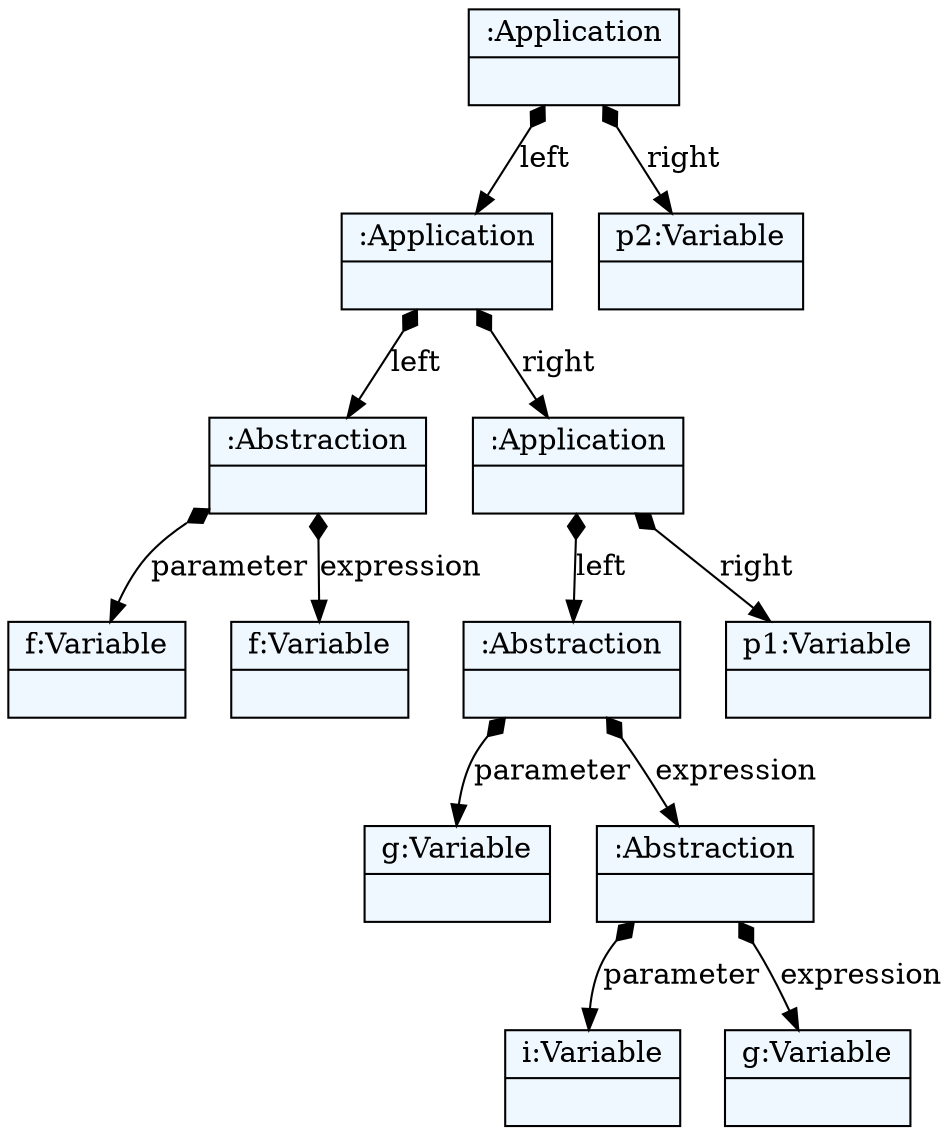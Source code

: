 
    digraph textX {
    fontname = "Bitstream Vera Sans"
    fontsize = 8
    node[
        shape=record,
        style=filled,
        fillcolor=aliceblue
    ]
    nodesep = 0.3
    edge[dir=black,arrowtail=empty]


2133899132168 -> 2133908943368 [label="left" arrowtail=diamond dir=both]
2133908943368 -> 2133907916808 [label="left" arrowtail=diamond dir=both]
2133907916808 -> 2133911155400 [label="parameter" arrowtail=diamond dir=both]
2133911155400[label="{f:Variable|}"]
2133907916808 -> 2133910487368 [label="expression" arrowtail=diamond dir=both]
2133910487368[label="{f:Variable|}"]
2133907916808[label="{:Abstraction|}"]
2133908943368 -> 2133910388232 [label="right" arrowtail=diamond dir=both]
2133910388232 -> 2133908371912 [label="left" arrowtail=diamond dir=both]
2133908371912 -> 2133911509064 [label="parameter" arrowtail=diamond dir=both]
2133911509064[label="{g:Variable|}"]
2133908371912 -> 2133911110408 [label="expression" arrowtail=diamond dir=both]
2133911110408 -> 2133907913928 [label="parameter" arrowtail=diamond dir=both]
2133907913928[label="{i:Variable|}"]
2133911110408 -> 2133907794312 [label="expression" arrowtail=diamond dir=both]
2133907794312[label="{g:Variable|}"]
2133911110408[label="{:Abstraction|}"]
2133908371912[label="{:Abstraction|}"]
2133910388232 -> 2133911269192 [label="right" arrowtail=diamond dir=both]
2133911269192[label="{p1:Variable|}"]
2133910388232[label="{:Application|}"]
2133908943368[label="{:Application|}"]
2133899132168 -> 2133908715784 [label="right" arrowtail=diamond dir=both]
2133908715784[label="{p2:Variable|}"]
2133899132168[label="{:Application|}"]

}
